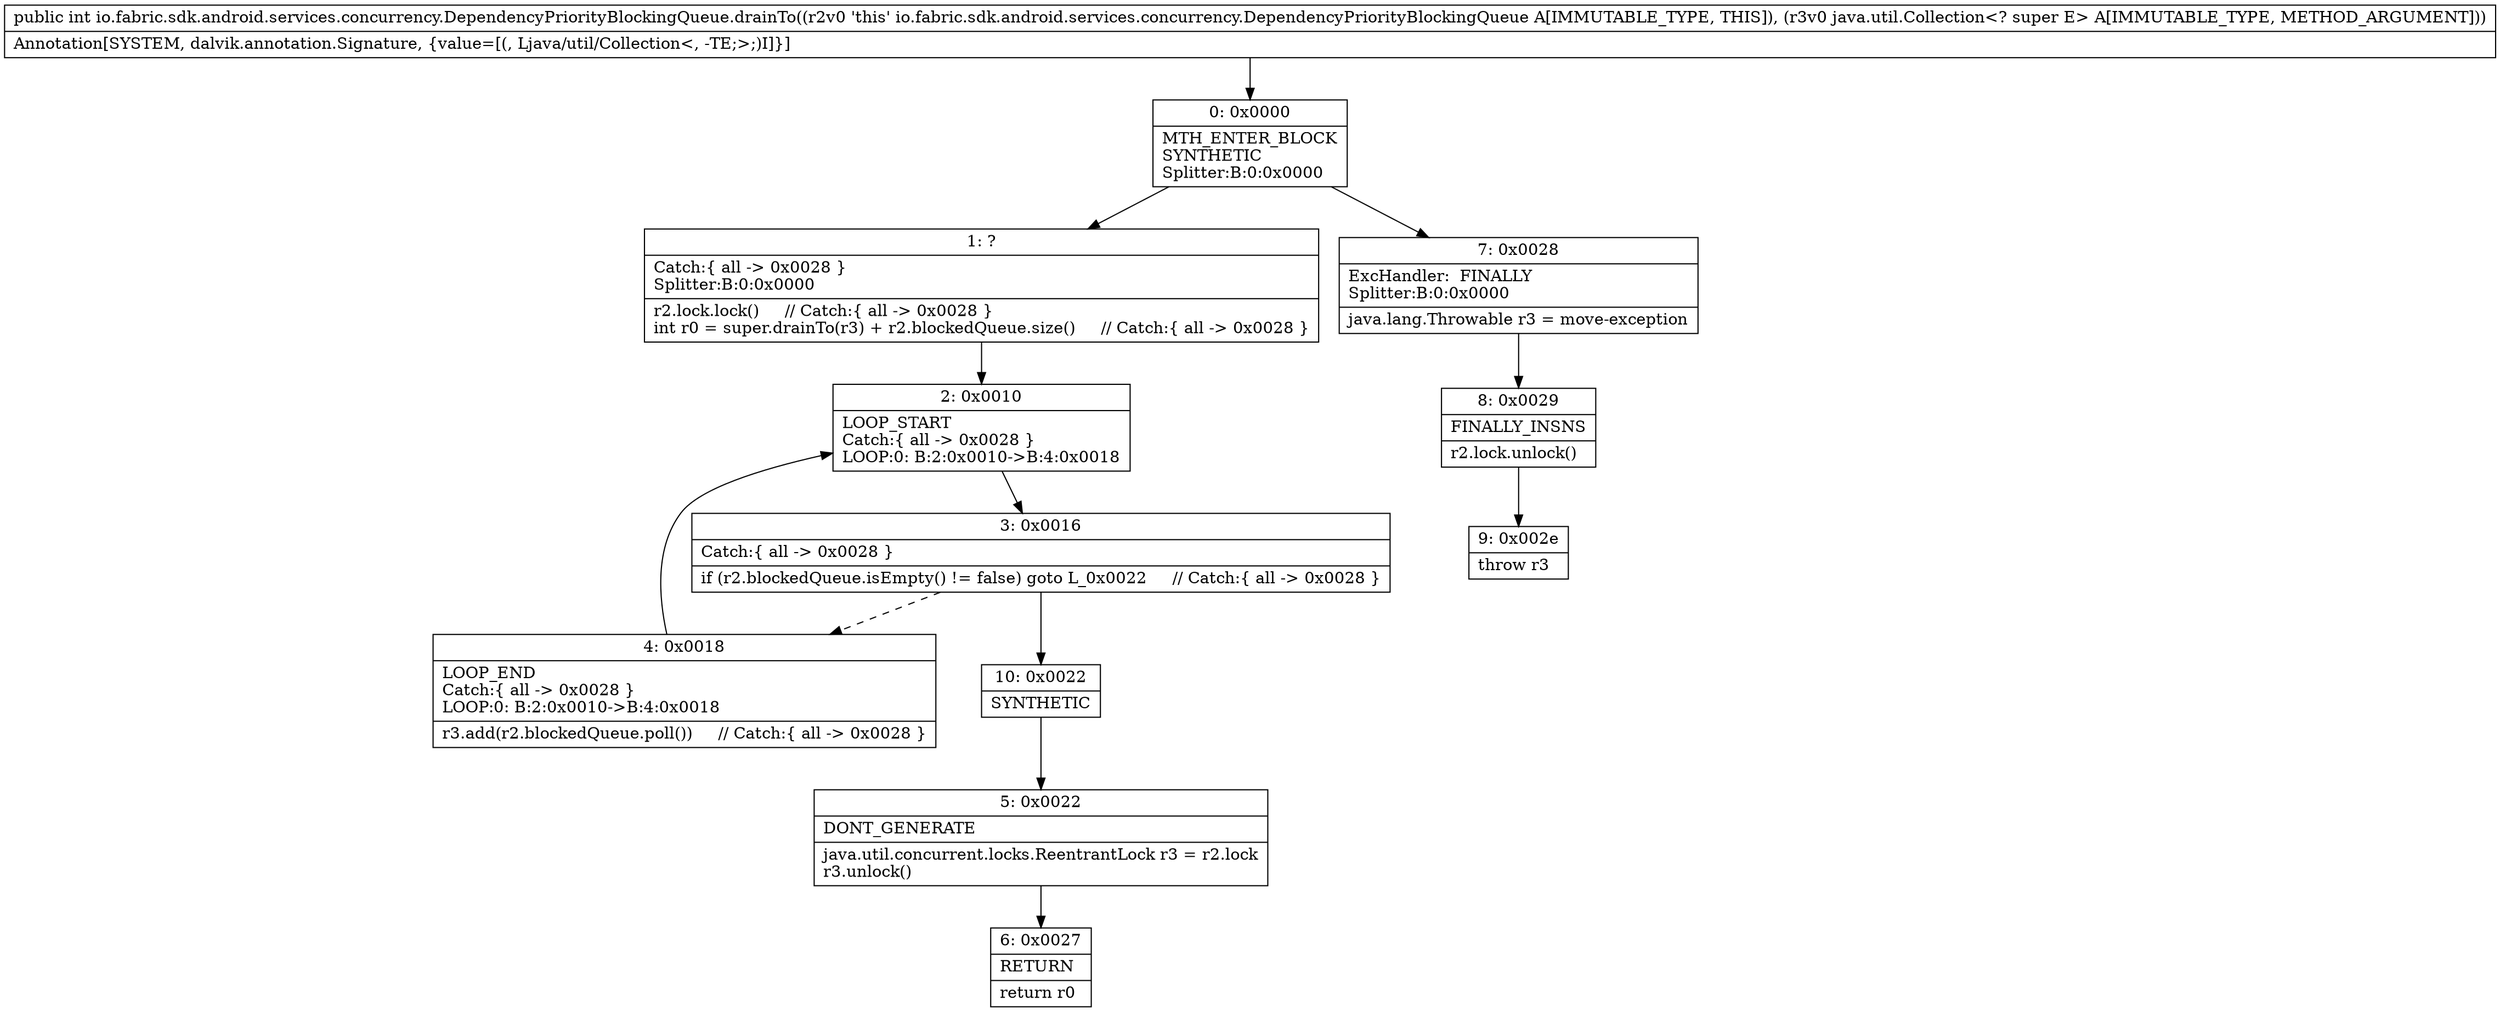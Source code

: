 digraph "CFG forio.fabric.sdk.android.services.concurrency.DependencyPriorityBlockingQueue.drainTo(Ljava\/util\/Collection;)I" {
Node_0 [shape=record,label="{0\:\ 0x0000|MTH_ENTER_BLOCK\lSYNTHETIC\lSplitter:B:0:0x0000\l}"];
Node_1 [shape=record,label="{1\:\ ?|Catch:\{ all \-\> 0x0028 \}\lSplitter:B:0:0x0000\l|r2.lock.lock()     \/\/ Catch:\{ all \-\> 0x0028 \}\lint r0 = super.drainTo(r3) + r2.blockedQueue.size()     \/\/ Catch:\{ all \-\> 0x0028 \}\l}"];
Node_2 [shape=record,label="{2\:\ 0x0010|LOOP_START\lCatch:\{ all \-\> 0x0028 \}\lLOOP:0: B:2:0x0010\-\>B:4:0x0018\l}"];
Node_3 [shape=record,label="{3\:\ 0x0016|Catch:\{ all \-\> 0x0028 \}\l|if (r2.blockedQueue.isEmpty() != false) goto L_0x0022     \/\/ Catch:\{ all \-\> 0x0028 \}\l}"];
Node_4 [shape=record,label="{4\:\ 0x0018|LOOP_END\lCatch:\{ all \-\> 0x0028 \}\lLOOP:0: B:2:0x0010\-\>B:4:0x0018\l|r3.add(r2.blockedQueue.poll())     \/\/ Catch:\{ all \-\> 0x0028 \}\l}"];
Node_5 [shape=record,label="{5\:\ 0x0022|DONT_GENERATE\l|java.util.concurrent.locks.ReentrantLock r3 = r2.lock\lr3.unlock()\l}"];
Node_6 [shape=record,label="{6\:\ 0x0027|RETURN\l|return r0\l}"];
Node_7 [shape=record,label="{7\:\ 0x0028|ExcHandler:  FINALLY\lSplitter:B:0:0x0000\l|java.lang.Throwable r3 = move\-exception\l}"];
Node_8 [shape=record,label="{8\:\ 0x0029|FINALLY_INSNS\l|r2.lock.unlock()\l}"];
Node_9 [shape=record,label="{9\:\ 0x002e|throw r3\l}"];
Node_10 [shape=record,label="{10\:\ 0x0022|SYNTHETIC\l}"];
MethodNode[shape=record,label="{public int io.fabric.sdk.android.services.concurrency.DependencyPriorityBlockingQueue.drainTo((r2v0 'this' io.fabric.sdk.android.services.concurrency.DependencyPriorityBlockingQueue A[IMMUTABLE_TYPE, THIS]), (r3v0 java.util.Collection\<? super E\> A[IMMUTABLE_TYPE, METHOD_ARGUMENT]))  | Annotation[SYSTEM, dalvik.annotation.Signature, \{value=[(, Ljava\/util\/Collection\<, \-TE;\>;)I]\}]\l}"];
MethodNode -> Node_0;
Node_0 -> Node_1;
Node_0 -> Node_7;
Node_1 -> Node_2;
Node_2 -> Node_3;
Node_3 -> Node_4[style=dashed];
Node_3 -> Node_10;
Node_4 -> Node_2;
Node_5 -> Node_6;
Node_7 -> Node_8;
Node_8 -> Node_9;
Node_10 -> Node_5;
}

